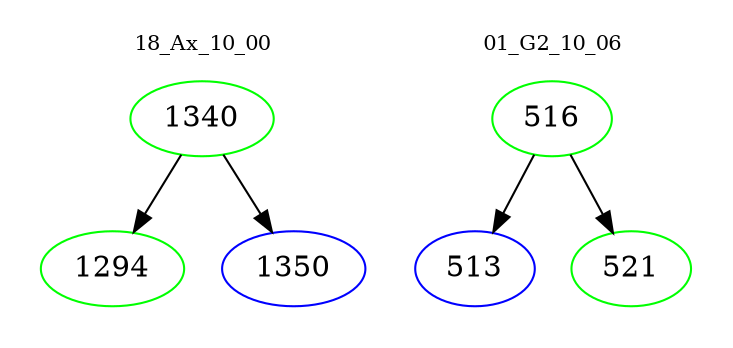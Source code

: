 digraph{
subgraph cluster_0 {
color = white
label = "18_Ax_10_00";
fontsize=10;
T0_1340 [label="1340", color="green"]
T0_1340 -> T0_1294 [color="black"]
T0_1294 [label="1294", color="green"]
T0_1340 -> T0_1350 [color="black"]
T0_1350 [label="1350", color="blue"]
}
subgraph cluster_1 {
color = white
label = "01_G2_10_06";
fontsize=10;
T1_516 [label="516", color="green"]
T1_516 -> T1_513 [color="black"]
T1_513 [label="513", color="blue"]
T1_516 -> T1_521 [color="black"]
T1_521 [label="521", color="green"]
}
}
